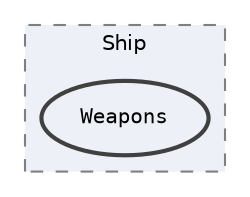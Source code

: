 digraph "Assets/Scripts/Ship/Weapons"
{
 // INTERACTIVE_SVG=YES
 // LATEX_PDF_SIZE
  bgcolor="transparent";
  edge [fontname=Helvetica,fontsize=10,labelfontname=Helvetica,labelfontsize=10];
  node [fontname=Helvetica,fontsize=10,fontname=Consolas fontsize=10 style=filled height=0.2 width=0.4 margin=0.1];
  compound=true
  subgraph clusterdir_d8937bdc0a6431a49912daee23bb6ec4 {
    graph [ bgcolor="#edf0f7", pencolor="grey50", label="Ship", fontname=Helvetica,fontsize=10 style="filled,dashed", URL="dir_d8937bdc0a6431a49912daee23bb6ec4.html",tooltip=""]
  dir_bb5bb809dbaa93c83d1fd20891dbc23f [label="Weapons", fillcolor="#edf0f7", color="grey25", style="filled,bold", URL="dir_bb5bb809dbaa93c83d1fd20891dbc23f.html",tooltip=""];
  }
}
